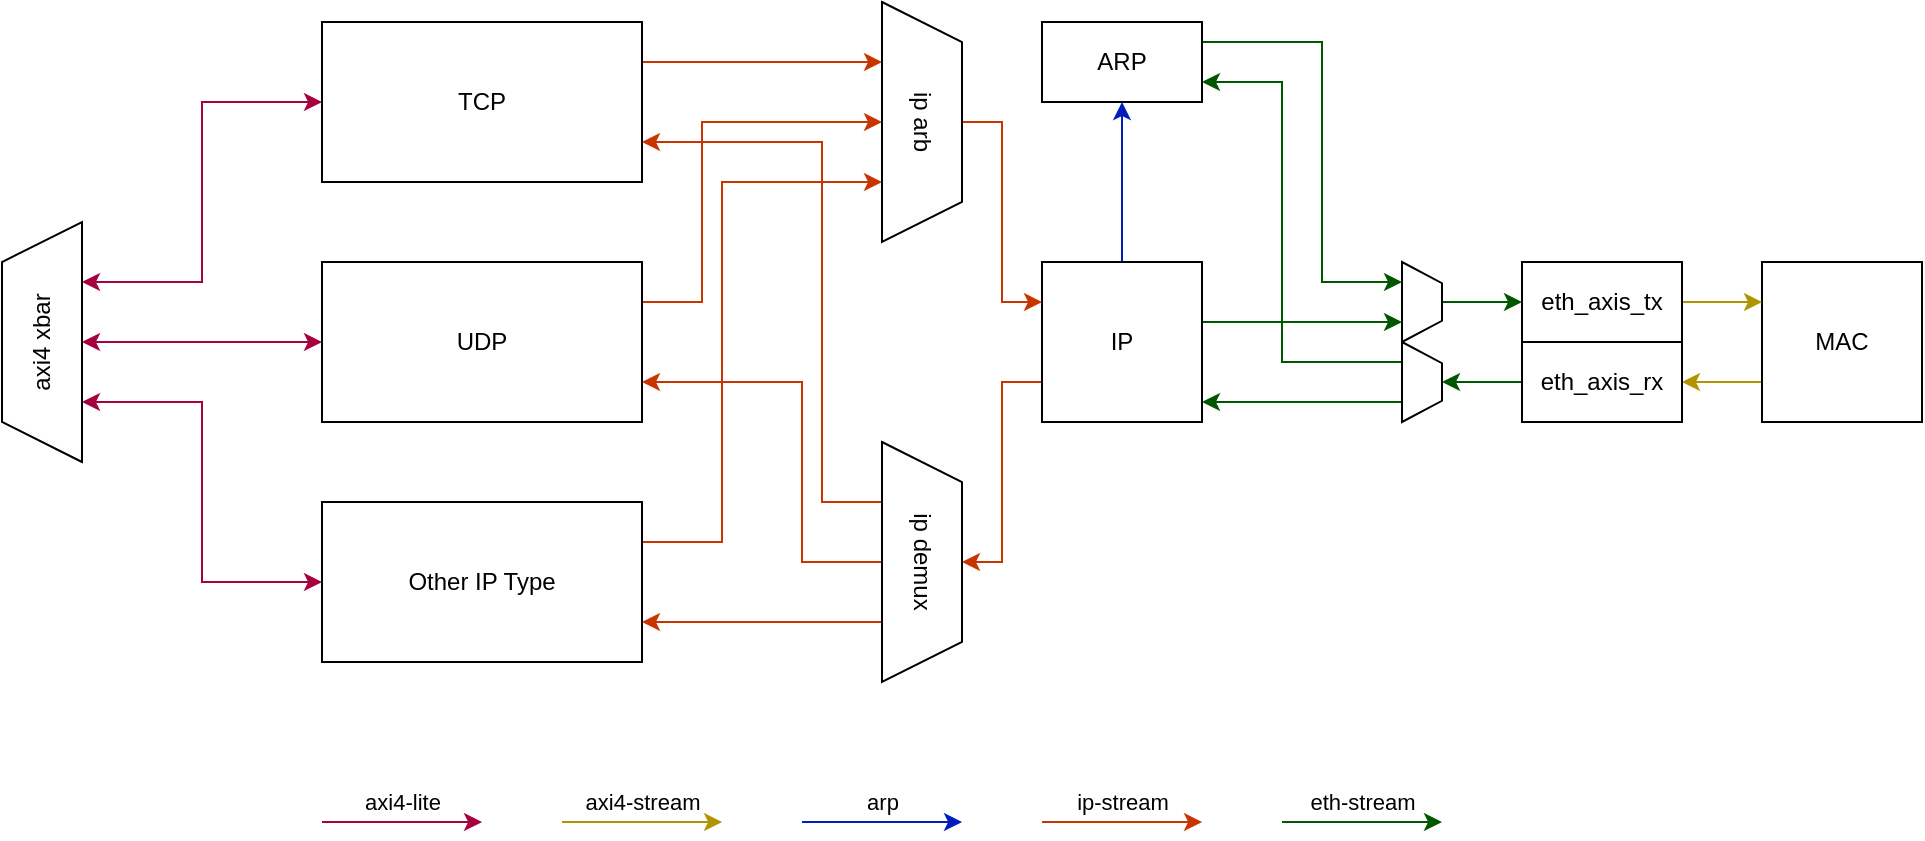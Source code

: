 <mxfile version="21.2.8" type="device">
  <diagram name="Page-1" id="6PukHK6WJVPqU_tSf8UC">
    <mxGraphModel dx="708" dy="486" grid="1" gridSize="10" guides="1" tooltips="1" connect="1" arrows="1" fold="1" page="1" pageScale="1" pageWidth="850" pageHeight="1100" math="0" shadow="0">
      <root>
        <mxCell id="0" />
        <mxCell id="1" parent="0" />
        <mxCell id="xWUiTusR7ZZWym1XTSiP-26" style="edgeStyle=orthogonalEdgeStyle;rounded=0;orthogonalLoop=1;jettySize=auto;html=1;exitX=1;exitY=0.25;exitDx=0;exitDy=0;entryX=0.25;entryY=1;entryDx=0;entryDy=0;fillColor=#fa6800;strokeColor=#C73500;" edge="1" parent="1" source="xWUiTusR7ZZWym1XTSiP-2" target="xWUiTusR7ZZWym1XTSiP-20">
          <mxGeometry relative="1" as="geometry" />
        </mxCell>
        <mxCell id="xWUiTusR7ZZWym1XTSiP-2" value="TCP" style="rounded=0;whiteSpace=wrap;html=1;" vertex="1" parent="1">
          <mxGeometry x="560" y="360" width="160" height="80" as="geometry" />
        </mxCell>
        <mxCell id="xWUiTusR7ZZWym1XTSiP-6" style="edgeStyle=orthogonalEdgeStyle;rounded=0;orthogonalLoop=1;jettySize=auto;html=1;entryX=0;entryY=0.5;entryDx=0;entryDy=0;fillColor=#d80073;strokeColor=#A50040;startArrow=classic;startFill=1;" edge="1" parent="1" source="xWUiTusR7ZZWym1XTSiP-3" target="xWUiTusR7ZZWym1XTSiP-4">
          <mxGeometry relative="1" as="geometry" />
        </mxCell>
        <mxCell id="xWUiTusR7ZZWym1XTSiP-7" style="edgeStyle=orthogonalEdgeStyle;rounded=0;orthogonalLoop=1;jettySize=auto;html=1;exitX=0.75;exitY=1;exitDx=0;exitDy=0;entryX=0;entryY=0.5;entryDx=0;entryDy=0;fillColor=#d80073;strokeColor=#A50040;startArrow=classic;startFill=1;" edge="1" parent="1" source="xWUiTusR7ZZWym1XTSiP-3" target="xWUiTusR7ZZWym1XTSiP-2">
          <mxGeometry relative="1" as="geometry" />
        </mxCell>
        <mxCell id="xWUiTusR7ZZWym1XTSiP-9" style="edgeStyle=orthogonalEdgeStyle;rounded=0;orthogonalLoop=1;jettySize=auto;html=1;exitX=0.25;exitY=1;exitDx=0;exitDy=0;entryX=0;entryY=0.5;entryDx=0;entryDy=0;fillColor=#d80073;strokeColor=#A50040;startArrow=classic;startFill=1;" edge="1" parent="1" source="xWUiTusR7ZZWym1XTSiP-3" target="xWUiTusR7ZZWym1XTSiP-5">
          <mxGeometry relative="1" as="geometry" />
        </mxCell>
        <mxCell id="xWUiTusR7ZZWym1XTSiP-3" value="axi4 xbar" style="shape=trapezoid;perimeter=trapezoidPerimeter;whiteSpace=wrap;html=1;fixedSize=1;rotation=-90;" vertex="1" parent="1">
          <mxGeometry x="360" y="500" width="120" height="40" as="geometry" />
        </mxCell>
        <mxCell id="xWUiTusR7ZZWym1XTSiP-32" style="edgeStyle=orthogonalEdgeStyle;rounded=0;orthogonalLoop=1;jettySize=auto;html=1;exitX=1;exitY=0.25;exitDx=0;exitDy=0;entryX=0.5;entryY=1;entryDx=0;entryDy=0;fillColor=#fa6800;strokeColor=#C73500;" edge="1" parent="1" source="xWUiTusR7ZZWym1XTSiP-4" target="xWUiTusR7ZZWym1XTSiP-20">
          <mxGeometry relative="1" as="geometry">
            <Array as="points">
              <mxPoint x="750" y="500" />
              <mxPoint x="750" y="410" />
            </Array>
          </mxGeometry>
        </mxCell>
        <mxCell id="xWUiTusR7ZZWym1XTSiP-4" value="UDP" style="rounded=0;whiteSpace=wrap;html=1;" vertex="1" parent="1">
          <mxGeometry x="560" y="480" width="160" height="80" as="geometry" />
        </mxCell>
        <mxCell id="xWUiTusR7ZZWym1XTSiP-33" style="edgeStyle=orthogonalEdgeStyle;rounded=0;orthogonalLoop=1;jettySize=auto;html=1;exitX=1;exitY=0.25;exitDx=0;exitDy=0;entryX=0.75;entryY=1;entryDx=0;entryDy=0;fillColor=#fa6800;strokeColor=#C73500;" edge="1" parent="1" source="xWUiTusR7ZZWym1XTSiP-5" target="xWUiTusR7ZZWym1XTSiP-20">
          <mxGeometry relative="1" as="geometry">
            <Array as="points">
              <mxPoint x="760" y="620" />
              <mxPoint x="760" y="440" />
            </Array>
          </mxGeometry>
        </mxCell>
        <mxCell id="xWUiTusR7ZZWym1XTSiP-5" value="Other IP Type" style="rounded=0;whiteSpace=wrap;html=1;" vertex="1" parent="1">
          <mxGeometry x="560" y="600" width="160" height="80" as="geometry" />
        </mxCell>
        <mxCell id="xWUiTusR7ZZWym1XTSiP-62" style="edgeStyle=orthogonalEdgeStyle;rounded=0;orthogonalLoop=1;jettySize=auto;html=1;exitX=0;exitY=0.75;exitDx=0;exitDy=0;entryX=1;entryY=0.5;entryDx=0;entryDy=0;fillColor=#e3c800;strokeColor=#B09500;" edge="1" parent="1" source="xWUiTusR7ZZWym1XTSiP-10" target="xWUiTusR7ZZWym1XTSiP-54">
          <mxGeometry relative="1" as="geometry" />
        </mxCell>
        <mxCell id="xWUiTusR7ZZWym1XTSiP-10" value="MAC" style="whiteSpace=wrap;html=1;aspect=fixed;" vertex="1" parent="1">
          <mxGeometry x="1280" y="480" width="80" height="80" as="geometry" />
        </mxCell>
        <mxCell id="xWUiTusR7ZZWym1XTSiP-19" style="edgeStyle=orthogonalEdgeStyle;rounded=0;orthogonalLoop=1;jettySize=auto;html=1;fillColor=#008a00;strokeColor=#005700;exitX=0.75;exitY=1;exitDx=0;exitDy=0;entryX=1;entryY=0.875;entryDx=0;entryDy=0;entryPerimeter=0;" edge="1" parent="1" source="xWUiTusR7ZZWym1XTSiP-38" target="xWUiTusR7ZZWym1XTSiP-15">
          <mxGeometry relative="1" as="geometry">
            <mxPoint x="1040" y="540" as="sourcePoint" />
            <mxPoint x="1010" y="550" as="targetPoint" />
            <Array as="points" />
          </mxGeometry>
        </mxCell>
        <mxCell id="xWUiTusR7ZZWym1XTSiP-16" style="edgeStyle=orthogonalEdgeStyle;rounded=0;orthogonalLoop=1;jettySize=auto;html=1;exitX=1;exitY=0.25;exitDx=0;exitDy=0;entryX=0.75;entryY=1;entryDx=0;entryDy=0;fillColor=#008a00;strokeColor=#005700;" edge="1" parent="1" source="xWUiTusR7ZZWym1XTSiP-15" target="xWUiTusR7ZZWym1XTSiP-37">
          <mxGeometry relative="1" as="geometry">
            <mxPoint x="1040" y="500" as="targetPoint" />
            <Array as="points">
              <mxPoint x="1000" y="510" />
            </Array>
          </mxGeometry>
        </mxCell>
        <mxCell id="xWUiTusR7ZZWym1XTSiP-24" style="edgeStyle=orthogonalEdgeStyle;rounded=0;orthogonalLoop=1;jettySize=auto;html=1;exitX=0;exitY=0.75;exitDx=0;exitDy=0;entryX=0.5;entryY=0;entryDx=0;entryDy=0;fillColor=#fa6800;strokeColor=#C73500;" edge="1" parent="1" source="xWUiTusR7ZZWym1XTSiP-15" target="xWUiTusR7ZZWym1XTSiP-21">
          <mxGeometry relative="1" as="geometry" />
        </mxCell>
        <mxCell id="xWUiTusR7ZZWym1XTSiP-35" style="edgeStyle=orthogonalEdgeStyle;rounded=0;orthogonalLoop=1;jettySize=auto;html=1;entryX=0.5;entryY=1;entryDx=0;entryDy=0;fillColor=#0050ef;strokeColor=#001DBC;" edge="1" parent="1" source="xWUiTusR7ZZWym1XTSiP-15" target="xWUiTusR7ZZWym1XTSiP-34">
          <mxGeometry relative="1" as="geometry" />
        </mxCell>
        <mxCell id="xWUiTusR7ZZWym1XTSiP-15" value="IP" style="rounded=0;whiteSpace=wrap;html=1;" vertex="1" parent="1">
          <mxGeometry x="920" y="480" width="80" height="80" as="geometry" />
        </mxCell>
        <mxCell id="xWUiTusR7ZZWym1XTSiP-23" style="edgeStyle=orthogonalEdgeStyle;rounded=0;orthogonalLoop=1;jettySize=auto;html=1;entryX=0;entryY=0.25;entryDx=0;entryDy=0;fillColor=#fa6800;strokeColor=#C73500;" edge="1" parent="1" source="xWUiTusR7ZZWym1XTSiP-20" target="xWUiTusR7ZZWym1XTSiP-15">
          <mxGeometry relative="1" as="geometry" />
        </mxCell>
        <mxCell id="xWUiTusR7ZZWym1XTSiP-20" value="ip arb" style="shape=trapezoid;perimeter=trapezoidPerimeter;whiteSpace=wrap;html=1;fixedSize=1;rotation=90;" vertex="1" parent="1">
          <mxGeometry x="800" y="390" width="120" height="40" as="geometry" />
        </mxCell>
        <mxCell id="xWUiTusR7ZZWym1XTSiP-27" style="edgeStyle=orthogonalEdgeStyle;rounded=0;orthogonalLoop=1;jettySize=auto;html=1;exitX=0.75;exitY=1;exitDx=0;exitDy=0;entryX=1;entryY=0.75;entryDx=0;entryDy=0;fillColor=#fa6800;strokeColor=#C73500;" edge="1" parent="1" source="xWUiTusR7ZZWym1XTSiP-21" target="xWUiTusR7ZZWym1XTSiP-5">
          <mxGeometry relative="1" as="geometry" />
        </mxCell>
        <mxCell id="xWUiTusR7ZZWym1XTSiP-28" style="edgeStyle=orthogonalEdgeStyle;rounded=0;orthogonalLoop=1;jettySize=auto;html=1;exitX=0.25;exitY=1;exitDx=0;exitDy=0;entryX=1;entryY=0.75;entryDx=0;entryDy=0;fillColor=#fa6800;strokeColor=#C73500;" edge="1" parent="1" source="xWUiTusR7ZZWym1XTSiP-21" target="xWUiTusR7ZZWym1XTSiP-2">
          <mxGeometry relative="1" as="geometry">
            <Array as="points">
              <mxPoint x="810" y="600" />
              <mxPoint x="810" y="420" />
            </Array>
          </mxGeometry>
        </mxCell>
        <mxCell id="xWUiTusR7ZZWym1XTSiP-31" style="edgeStyle=orthogonalEdgeStyle;rounded=0;orthogonalLoop=1;jettySize=auto;html=1;entryX=1;entryY=0.75;entryDx=0;entryDy=0;exitX=0.5;exitY=1;exitDx=0;exitDy=0;fillColor=#fa6800;strokeColor=#C73500;" edge="1" parent="1" source="xWUiTusR7ZZWym1XTSiP-21" target="xWUiTusR7ZZWym1XTSiP-4">
          <mxGeometry relative="1" as="geometry">
            <Array as="points">
              <mxPoint x="800" y="630" />
              <mxPoint x="800" y="540" />
            </Array>
          </mxGeometry>
        </mxCell>
        <mxCell id="xWUiTusR7ZZWym1XTSiP-21" value="ip demux" style="shape=trapezoid;perimeter=trapezoidPerimeter;whiteSpace=wrap;html=1;fixedSize=1;rotation=90;" vertex="1" parent="1">
          <mxGeometry x="800" y="610" width="120" height="40" as="geometry" />
        </mxCell>
        <mxCell id="xWUiTusR7ZZWym1XTSiP-55" style="edgeStyle=orthogonalEdgeStyle;rounded=0;orthogonalLoop=1;jettySize=auto;html=1;exitX=1;exitY=0.25;exitDx=0;exitDy=0;entryX=0.25;entryY=1;entryDx=0;entryDy=0;fillColor=#008a00;strokeColor=#005700;" edge="1" parent="1" source="xWUiTusR7ZZWym1XTSiP-34" target="xWUiTusR7ZZWym1XTSiP-37">
          <mxGeometry relative="1" as="geometry">
            <Array as="points">
              <mxPoint x="1060" y="370" />
              <mxPoint x="1060" y="490" />
            </Array>
          </mxGeometry>
        </mxCell>
        <mxCell id="xWUiTusR7ZZWym1XTSiP-34" value="ARP" style="rounded=0;whiteSpace=wrap;html=1;" vertex="1" parent="1">
          <mxGeometry x="920" y="360" width="80" height="40" as="geometry" />
        </mxCell>
        <mxCell id="xWUiTusR7ZZWym1XTSiP-58" style="edgeStyle=orthogonalEdgeStyle;rounded=0;orthogonalLoop=1;jettySize=auto;html=1;entryX=0;entryY=0.5;entryDx=0;entryDy=0;fillColor=#008a00;strokeColor=#005700;" edge="1" parent="1" source="xWUiTusR7ZZWym1XTSiP-37" target="xWUiTusR7ZZWym1XTSiP-53">
          <mxGeometry relative="1" as="geometry" />
        </mxCell>
        <mxCell id="xWUiTusR7ZZWym1XTSiP-37" value="" style="shape=trapezoid;perimeter=trapezoidPerimeter;whiteSpace=wrap;html=1;fixedSize=1;rotation=90;size=10.62;" vertex="1" parent="1">
          <mxGeometry x="1090" y="490" width="40" height="20" as="geometry" />
        </mxCell>
        <mxCell id="xWUiTusR7ZZWym1XTSiP-56" style="edgeStyle=orthogonalEdgeStyle;rounded=0;orthogonalLoop=1;jettySize=auto;html=1;exitX=0.25;exitY=1;exitDx=0;exitDy=0;entryX=1;entryY=0.75;entryDx=0;entryDy=0;fillColor=#008a00;strokeColor=#005700;" edge="1" parent="1" source="xWUiTusR7ZZWym1XTSiP-38" target="xWUiTusR7ZZWym1XTSiP-34">
          <mxGeometry relative="1" as="geometry">
            <Array as="points">
              <mxPoint x="1040" y="530" />
              <mxPoint x="1040" y="390" />
            </Array>
          </mxGeometry>
        </mxCell>
        <mxCell id="xWUiTusR7ZZWym1XTSiP-38" value="" style="shape=trapezoid;perimeter=trapezoidPerimeter;whiteSpace=wrap;html=1;fixedSize=1;rotation=90;size=10.62;" vertex="1" parent="1">
          <mxGeometry x="1090" y="530" width="40" height="20" as="geometry" />
        </mxCell>
        <mxCell id="xWUiTusR7ZZWym1XTSiP-43" value="" style="endArrow=classic;html=1;rounded=0;fillColor=#d80073;strokeColor=#A50040;" edge="1" parent="1">
          <mxGeometry width="50" height="50" relative="1" as="geometry">
            <mxPoint x="560" y="760" as="sourcePoint" />
            <mxPoint x="640.03" y="760" as="targetPoint" />
          </mxGeometry>
        </mxCell>
        <mxCell id="xWUiTusR7ZZWym1XTSiP-44" value="axi4-lite" style="edgeLabel;html=1;align=center;verticalAlign=middle;resizable=0;points=[];" vertex="1" connectable="0" parent="xWUiTusR7ZZWym1XTSiP-43">
          <mxGeometry x="0.204" y="2" relative="1" as="geometry">
            <mxPoint x="-8" y="-8" as="offset" />
          </mxGeometry>
        </mxCell>
        <mxCell id="xWUiTusR7ZZWym1XTSiP-45" value="" style="endArrow=classic;html=1;rounded=0;fillColor=#e3c800;strokeColor=#B09500;" edge="1" parent="1">
          <mxGeometry width="50" height="50" relative="1" as="geometry">
            <mxPoint x="680" y="760" as="sourcePoint" />
            <mxPoint x="760.03" y="760" as="targetPoint" />
          </mxGeometry>
        </mxCell>
        <mxCell id="xWUiTusR7ZZWym1XTSiP-46" value="axi4-stream" style="edgeLabel;html=1;align=center;verticalAlign=middle;resizable=0;points=[];" vertex="1" connectable="0" parent="xWUiTusR7ZZWym1XTSiP-45">
          <mxGeometry x="0.204" y="2" relative="1" as="geometry">
            <mxPoint x="-8" y="-8" as="offset" />
          </mxGeometry>
        </mxCell>
        <mxCell id="xWUiTusR7ZZWym1XTSiP-47" value="" style="endArrow=classic;html=1;rounded=0;fillColor=#0050ef;strokeColor=#001DBC;" edge="1" parent="1">
          <mxGeometry width="50" height="50" relative="1" as="geometry">
            <mxPoint x="800.03" y="760" as="sourcePoint" />
            <mxPoint x="880.03" y="760" as="targetPoint" />
          </mxGeometry>
        </mxCell>
        <mxCell id="xWUiTusR7ZZWym1XTSiP-48" value="arp" style="edgeLabel;html=1;align=center;verticalAlign=middle;resizable=0;points=[];" vertex="1" connectable="0" parent="xWUiTusR7ZZWym1XTSiP-47">
          <mxGeometry x="0.204" y="2" relative="1" as="geometry">
            <mxPoint x="-8" y="-8" as="offset" />
          </mxGeometry>
        </mxCell>
        <mxCell id="xWUiTusR7ZZWym1XTSiP-49" value="" style="endArrow=classic;html=1;rounded=0;fillColor=#fa6800;strokeColor=#C73500;" edge="1" parent="1">
          <mxGeometry width="50" height="50" relative="1" as="geometry">
            <mxPoint x="920.03" y="760" as="sourcePoint" />
            <mxPoint x="1000.03" y="760" as="targetPoint" />
          </mxGeometry>
        </mxCell>
        <mxCell id="xWUiTusR7ZZWym1XTSiP-50" value="ip-stream" style="edgeLabel;html=1;align=center;verticalAlign=middle;resizable=0;points=[];" vertex="1" connectable="0" parent="xWUiTusR7ZZWym1XTSiP-49">
          <mxGeometry x="0.204" y="2" relative="1" as="geometry">
            <mxPoint x="-8" y="-8" as="offset" />
          </mxGeometry>
        </mxCell>
        <mxCell id="xWUiTusR7ZZWym1XTSiP-51" value="" style="endArrow=classic;html=1;rounded=0;fillColor=#008a00;strokeColor=#005700;" edge="1" parent="1">
          <mxGeometry width="50" height="50" relative="1" as="geometry">
            <mxPoint x="1040" y="760" as="sourcePoint" />
            <mxPoint x="1120" y="760" as="targetPoint" />
          </mxGeometry>
        </mxCell>
        <mxCell id="xWUiTusR7ZZWym1XTSiP-52" value="eth-stream" style="edgeLabel;html=1;align=center;verticalAlign=middle;resizable=0;points=[];" vertex="1" connectable="0" parent="xWUiTusR7ZZWym1XTSiP-51">
          <mxGeometry x="0.204" y="2" relative="1" as="geometry">
            <mxPoint x="-8" y="-8" as="offset" />
          </mxGeometry>
        </mxCell>
        <mxCell id="xWUiTusR7ZZWym1XTSiP-60" style="edgeStyle=orthogonalEdgeStyle;rounded=0;orthogonalLoop=1;jettySize=auto;html=1;entryX=0;entryY=0.25;entryDx=0;entryDy=0;fillColor=#e3c800;strokeColor=#B09500;" edge="1" parent="1" source="xWUiTusR7ZZWym1XTSiP-53" target="xWUiTusR7ZZWym1XTSiP-10">
          <mxGeometry relative="1" as="geometry" />
        </mxCell>
        <mxCell id="xWUiTusR7ZZWym1XTSiP-53" value="eth_axis_tx" style="rounded=0;whiteSpace=wrap;html=1;" vertex="1" parent="1">
          <mxGeometry x="1160" y="480" width="80" height="40" as="geometry" />
        </mxCell>
        <mxCell id="xWUiTusR7ZZWym1XTSiP-59" style="edgeStyle=orthogonalEdgeStyle;rounded=0;orthogonalLoop=1;jettySize=auto;html=1;entryX=0.5;entryY=0;entryDx=0;entryDy=0;fillColor=#008a00;strokeColor=#005700;" edge="1" parent="1" source="xWUiTusR7ZZWym1XTSiP-54" target="xWUiTusR7ZZWym1XTSiP-38">
          <mxGeometry relative="1" as="geometry" />
        </mxCell>
        <mxCell id="xWUiTusR7ZZWym1XTSiP-54" value="eth_axis_rx" style="rounded=0;whiteSpace=wrap;html=1;" vertex="1" parent="1">
          <mxGeometry x="1160" y="520" width="80" height="40" as="geometry" />
        </mxCell>
      </root>
    </mxGraphModel>
  </diagram>
</mxfile>
